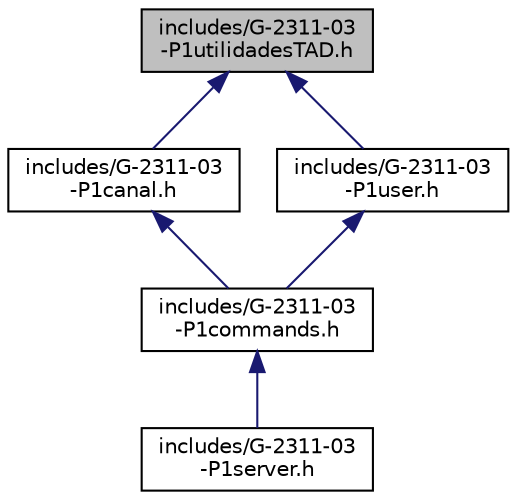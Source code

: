 digraph "includes/G-2311-03-P1utilidadesTAD.h"
{
  edge [fontname="Helvetica",fontsize="10",labelfontname="Helvetica",labelfontsize="10"];
  node [fontname="Helvetica",fontsize="10",shape=record];
  Node1 [label="includes/G-2311-03\l-P1utilidadesTAD.h",height=0.2,width=0.4,color="black", fillcolor="grey75", style="filled", fontcolor="black"];
  Node1 -> Node2 [dir="back",color="midnightblue",fontsize="10",style="solid",fontname="Helvetica"];
  Node2 [label="includes/G-2311-03\l-P1canal.h",height=0.2,width=0.4,color="black", fillcolor="white", style="filled",URL="$_g-2311-03-_p1canal_8h.html",tooltip="Modulo de funciones la ejecucion de comandos en el servidor IRC relacionados con el usuario..."];
  Node2 -> Node3 [dir="back",color="midnightblue",fontsize="10",style="solid",fontname="Helvetica"];
  Node3 [label="includes/G-2311-03\l-P1commands.h",height=0.2,width=0.4,color="black", fillcolor="white", style="filled",URL="$_g-2311-03-_p1commands_8h.html",tooltip="Modulo de funciones para el reconocimiento y ejecucion de comandos en el servidor IRC..."];
  Node3 -> Node4 [dir="back",color="midnightblue",fontsize="10",style="solid",fontname="Helvetica"];
  Node4 [label="includes/G-2311-03\l-P1server.h",height=0.2,width=0.4,color="black", fillcolor="white", style="filled",URL="$_g-2311-03-_p1server_8h.html",tooltip="Libreria de funciones para la gestion del servidor IRC. "];
  Node1 -> Node5 [dir="back",color="midnightblue",fontsize="10",style="solid",fontname="Helvetica"];
  Node5 [label="includes/G-2311-03\l-P1user.h",height=0.2,width=0.4,color="black", fillcolor="white", style="filled",URL="$_g-2311-03-_p1user_8h.html",tooltip="Modulo de funciones la ejecucion de comandos en el servidor IRC relacionados con el usuario..."];
  Node5 -> Node3 [dir="back",color="midnightblue",fontsize="10",style="solid",fontname="Helvetica"];
}
